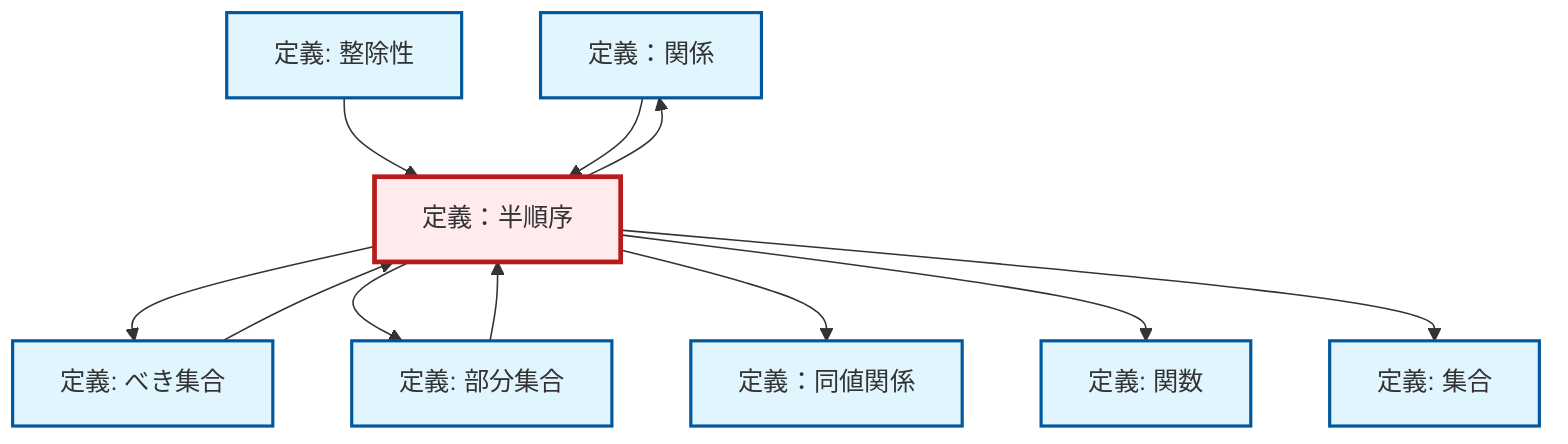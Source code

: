 graph TD
    classDef definition fill:#e1f5fe,stroke:#01579b,stroke-width:2px
    classDef theorem fill:#f3e5f5,stroke:#4a148c,stroke-width:2px
    classDef axiom fill:#fff3e0,stroke:#e65100,stroke-width:2px
    classDef example fill:#e8f5e9,stroke:#1b5e20,stroke-width:2px
    classDef current fill:#ffebee,stroke:#b71c1c,stroke-width:3px
    def-relation["定義：関係"]:::definition
    def-subset["定義: 部分集合"]:::definition
    def-power-set["定義: べき集合"]:::definition
    def-partial-order["定義：半順序"]:::definition
    def-equivalence-relation["定義：同値関係"]:::definition
    def-function["定義: 関数"]:::definition
    def-divisibility["定義: 整除性"]:::definition
    def-set["定義: 集合"]:::definition
    def-partial-order --> def-power-set
    def-partial-order --> def-subset
    def-power-set --> def-partial-order
    def-divisibility --> def-partial-order
    def-partial-order --> def-equivalence-relation
    def-subset --> def-partial-order
    def-relation --> def-partial-order
    def-partial-order --> def-function
    def-partial-order --> def-set
    def-partial-order --> def-relation
    class def-partial-order current